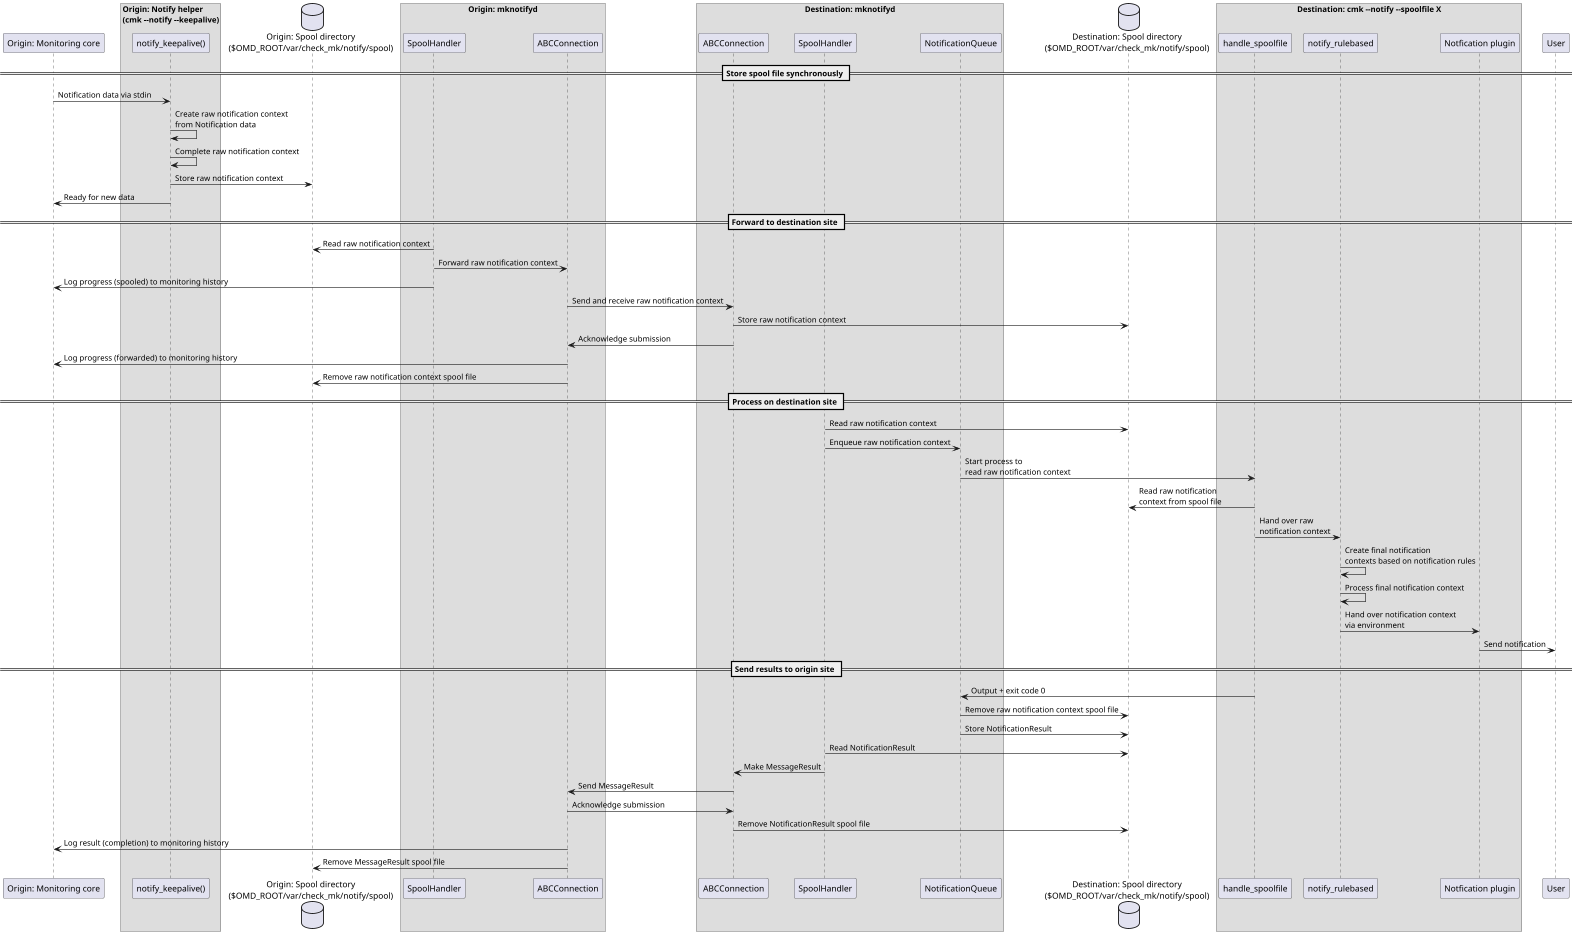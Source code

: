 @startuml
scale 0.6

participant "Origin: Monitoring core" as monitoring_core
box "Origin: Notify helper\n(cmk ~--notify --keepalive)"
participant "notify_keepalive()" as cmk_notify
end box
database "Origin: Spool directory\n($OMD_ROOT/var/check_mk/notify/spool)" as origin_spool_directory
box "Origin: mknotifyd"
participant SpoolHandler as origin_mknotifyd_spool_handler
participant ABCConnection as origin_mknotifyd_connection
end box
box "Destination: mknotifyd"
participant ABCConnection as destination_mknotifyd_connection
participant SpoolHandler as destination_mknotifyd_spool_handler
participant NotificationQueue as destination_mknotifyd_notification_queue
end box
database "Destination: Spool directory\n($OMD_ROOT/var/check_mk/notify/spool)" as destination_spool_directory
box "Destination: cmk ~--notify --spoolfile X"
participant "handle_spoolfile" as cmk_notify_handle_spoolfile
participant "notify_rulebased" as notify_rule_based
participant "Notfication plugin" as notification_plugin
endbox
participant "User" as user

== Store spool file synchronously ==

monitoring_core -> cmk_notify: Notification data via stdin
cmk_notify -> cmk_notify: Create raw notification context\nfrom Notification data
cmk_notify -> cmk_notify: Complete raw notification context
cmk_notify -> origin_spool_directory: Store raw notification context
monitoring_core <- cmk_notify: Ready for new data 

== Forward to destination site ==

origin_spool_directory <- origin_mknotifyd_spool_handler: Read raw notification context
origin_mknotifyd_spool_handler -> origin_mknotifyd_connection: Forward raw notification context
monitoring_core <- origin_mknotifyd_spool_handler: Log progress (spooled) to monitoring history
origin_mknotifyd_connection -> destination_mknotifyd_connection: Send and receive raw notification context
destination_mknotifyd_connection -> destination_spool_directory: Store raw notification context
origin_mknotifyd_connection <- destination_mknotifyd_connection: Acknowledge submission
monitoring_core <- origin_mknotifyd_connection: Log progress (forwarded) to monitoring history
origin_spool_directory <- origin_mknotifyd_connection: Remove raw notification context spool file

== Process on destination site ==

destination_spool_directory <- destination_mknotifyd_spool_handler: Read raw notification context
destination_mknotifyd_spool_handler -> destination_mknotifyd_notification_queue: Enqueue raw notification context
destination_mknotifyd_notification_queue -> cmk_notify_handle_spoolfile: Start process to\nread raw notification context
destination_spool_directory <- cmk_notify_handle_spoolfile: Read raw notification\ncontext from spool file
cmk_notify_handle_spoolfile -> notify_rule_based: Hand over raw\nnotification context
notify_rule_based -> notify_rule_based: Create final notification\ncontexts based on notification rules
notify_rule_based -> notify_rule_based: Process final notification context
notify_rule_based -> notification_plugin: Hand over notification context\nvia environment
notification_plugin -> user: Send notification

== Send results to origin site ==

' Currently is not performed as intended. Seems to be a bug. See CMK-10779.
' cmk_notify_handle_spoolfile <- notification_plugin: Output + exit code
' cmk_notify_handle_spoolfile <- cmk_notify_handle_spoolfile: Create notification result\nfrom output + exit code

destination_mknotifyd_notification_queue <- cmk_notify_handle_spoolfile: Output + exit code 0
destination_spool_directory <- destination_mknotifyd_notification_queue: Remove raw notification context spool file
destination_spool_directory <- destination_mknotifyd_notification_queue: Store NotificationResult
destination_spool_directory <- destination_mknotifyd_spool_handler: Read NotificationResult
destination_mknotifyd_connection <- destination_mknotifyd_spool_handler: Make MessageResult
origin_mknotifyd_connection <- destination_mknotifyd_connection: Send MessageResult
destination_mknotifyd_connection <- origin_mknotifyd_connection: Acknowledge submission
destination_spool_directory <- destination_mknotifyd_connection: Remove NotificationResult spool file
monitoring_core <- origin_mknotifyd_connection: Log result (completion) to monitoring history
origin_spool_directory <- origin_mknotifyd_connection: Remove MessageResult spool file

@enduml
